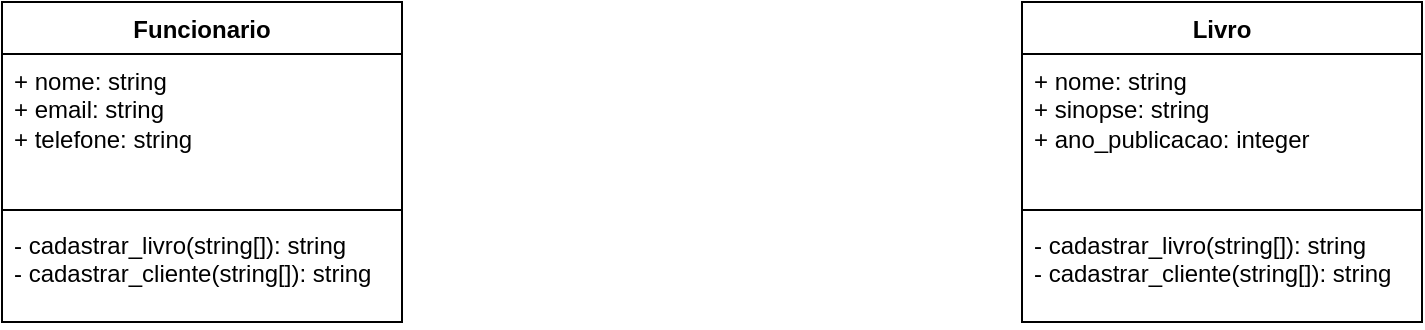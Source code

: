 <mxfile version="21.3.2" type="github">
  <diagram id="C5RBs43oDa-KdzZeNtuy" name="Page-1">
    <mxGraphModel dx="1106" dy="470" grid="1" gridSize="10" guides="1" tooltips="1" connect="1" arrows="1" fold="1" page="1" pageScale="1" pageWidth="827" pageHeight="1169" math="0" shadow="0">
      <root>
        <mxCell id="WIyWlLk6GJQsqaUBKTNV-0" />
        <mxCell id="WIyWlLk6GJQsqaUBKTNV-1" parent="WIyWlLk6GJQsqaUBKTNV-0" />
        <mxCell id="-i7QdeefukavrtiV1kq4-0" value="Funcionario" style="swimlane;fontStyle=1;align=center;verticalAlign=top;childLayout=stackLayout;horizontal=1;startSize=26;horizontalStack=0;resizeParent=1;resizeParentMax=0;resizeLast=0;collapsible=1;marginBottom=0;whiteSpace=wrap;html=1;" vertex="1" parent="WIyWlLk6GJQsqaUBKTNV-1">
          <mxGeometry x="70" y="40" width="200" height="160" as="geometry" />
        </mxCell>
        <mxCell id="-i7QdeefukavrtiV1kq4-1" value="+ nome: string&lt;br&gt;+ email: string&lt;br&gt;+ telefone: string" style="text;strokeColor=none;fillColor=none;align=left;verticalAlign=top;spacingLeft=4;spacingRight=4;overflow=hidden;rotatable=0;points=[[0,0.5],[1,0.5]];portConstraint=eastwest;whiteSpace=wrap;html=1;" vertex="1" parent="-i7QdeefukavrtiV1kq4-0">
          <mxGeometry y="26" width="200" height="74" as="geometry" />
        </mxCell>
        <mxCell id="-i7QdeefukavrtiV1kq4-2" value="" style="line;strokeWidth=1;fillColor=none;align=left;verticalAlign=middle;spacingTop=-1;spacingLeft=3;spacingRight=3;rotatable=0;labelPosition=right;points=[];portConstraint=eastwest;strokeColor=inherit;" vertex="1" parent="-i7QdeefukavrtiV1kq4-0">
          <mxGeometry y="100" width="200" height="8" as="geometry" />
        </mxCell>
        <mxCell id="-i7QdeefukavrtiV1kq4-3" value="- cadastrar_livro(string[]): string&lt;br&gt;- cadastrar_cliente(string[]): string" style="text;strokeColor=none;fillColor=none;align=left;verticalAlign=top;spacingLeft=4;spacingRight=4;overflow=hidden;rotatable=0;points=[[0,0.5],[1,0.5]];portConstraint=eastwest;whiteSpace=wrap;html=1;" vertex="1" parent="-i7QdeefukavrtiV1kq4-0">
          <mxGeometry y="108" width="200" height="52" as="geometry" />
        </mxCell>
        <mxCell id="-i7QdeefukavrtiV1kq4-4" value="Livro" style="swimlane;fontStyle=1;align=center;verticalAlign=top;childLayout=stackLayout;horizontal=1;startSize=26;horizontalStack=0;resizeParent=1;resizeParentMax=0;resizeLast=0;collapsible=1;marginBottom=0;whiteSpace=wrap;html=1;" vertex="1" parent="WIyWlLk6GJQsqaUBKTNV-1">
          <mxGeometry x="580" y="40" width="200" height="160" as="geometry" />
        </mxCell>
        <mxCell id="-i7QdeefukavrtiV1kq4-5" value="+ nome: string&lt;br&gt;+ sinopse: string&lt;br&gt;+ ano_publicacao: integer" style="text;strokeColor=none;fillColor=none;align=left;verticalAlign=top;spacingLeft=4;spacingRight=4;overflow=hidden;rotatable=0;points=[[0,0.5],[1,0.5]];portConstraint=eastwest;whiteSpace=wrap;html=1;" vertex="1" parent="-i7QdeefukavrtiV1kq4-4">
          <mxGeometry y="26" width="200" height="74" as="geometry" />
        </mxCell>
        <mxCell id="-i7QdeefukavrtiV1kq4-6" value="" style="line;strokeWidth=1;fillColor=none;align=left;verticalAlign=middle;spacingTop=-1;spacingLeft=3;spacingRight=3;rotatable=0;labelPosition=right;points=[];portConstraint=eastwest;strokeColor=inherit;" vertex="1" parent="-i7QdeefukavrtiV1kq4-4">
          <mxGeometry y="100" width="200" height="8" as="geometry" />
        </mxCell>
        <mxCell id="-i7QdeefukavrtiV1kq4-7" value="- cadastrar_livro(string[]): string&lt;br&gt;- cadastrar_cliente(string[]): string" style="text;strokeColor=none;fillColor=none;align=left;verticalAlign=top;spacingLeft=4;spacingRight=4;overflow=hidden;rotatable=0;points=[[0,0.5],[1,0.5]];portConstraint=eastwest;whiteSpace=wrap;html=1;" vertex="1" parent="-i7QdeefukavrtiV1kq4-4">
          <mxGeometry y="108" width="200" height="52" as="geometry" />
        </mxCell>
      </root>
    </mxGraphModel>
  </diagram>
</mxfile>
